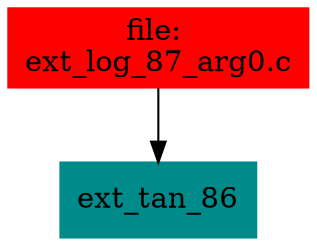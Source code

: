 digraph G {
node [shape=box]

0 [label="file: 
ext_log_87_arg0.c",color=red, style=filled]
1 [label="ext_tan_86",color=cyan4, style=filled]
0 -> 1


}

